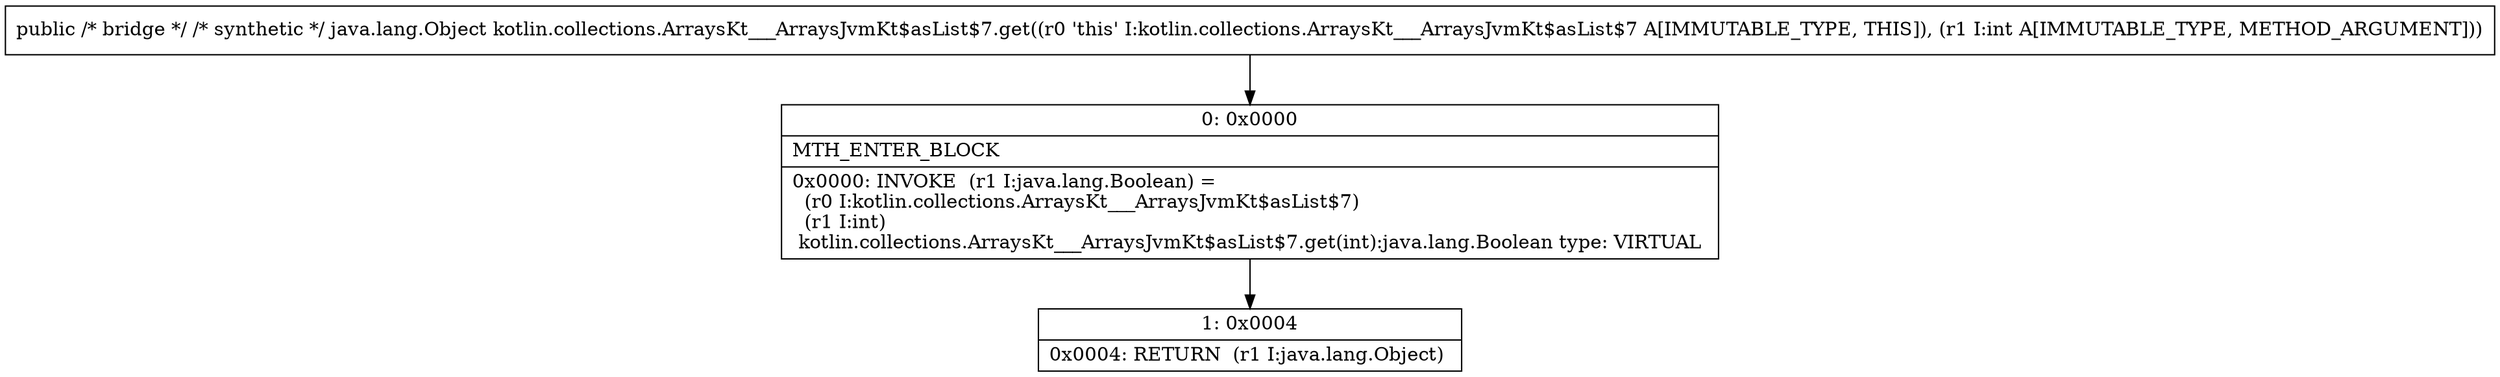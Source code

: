 digraph "CFG forkotlin.collections.ArraysKt___ArraysJvmKt$asList$7.get(I)Ljava\/lang\/Object;" {
Node_0 [shape=record,label="{0\:\ 0x0000|MTH_ENTER_BLOCK\l|0x0000: INVOKE  (r1 I:java.lang.Boolean) = \l  (r0 I:kotlin.collections.ArraysKt___ArraysJvmKt$asList$7)\l  (r1 I:int)\l kotlin.collections.ArraysKt___ArraysJvmKt$asList$7.get(int):java.lang.Boolean type: VIRTUAL \l}"];
Node_1 [shape=record,label="{1\:\ 0x0004|0x0004: RETURN  (r1 I:java.lang.Object) \l}"];
MethodNode[shape=record,label="{public \/* bridge *\/ \/* synthetic *\/ java.lang.Object kotlin.collections.ArraysKt___ArraysJvmKt$asList$7.get((r0 'this' I:kotlin.collections.ArraysKt___ArraysJvmKt$asList$7 A[IMMUTABLE_TYPE, THIS]), (r1 I:int A[IMMUTABLE_TYPE, METHOD_ARGUMENT])) }"];
MethodNode -> Node_0;
Node_0 -> Node_1;
}

